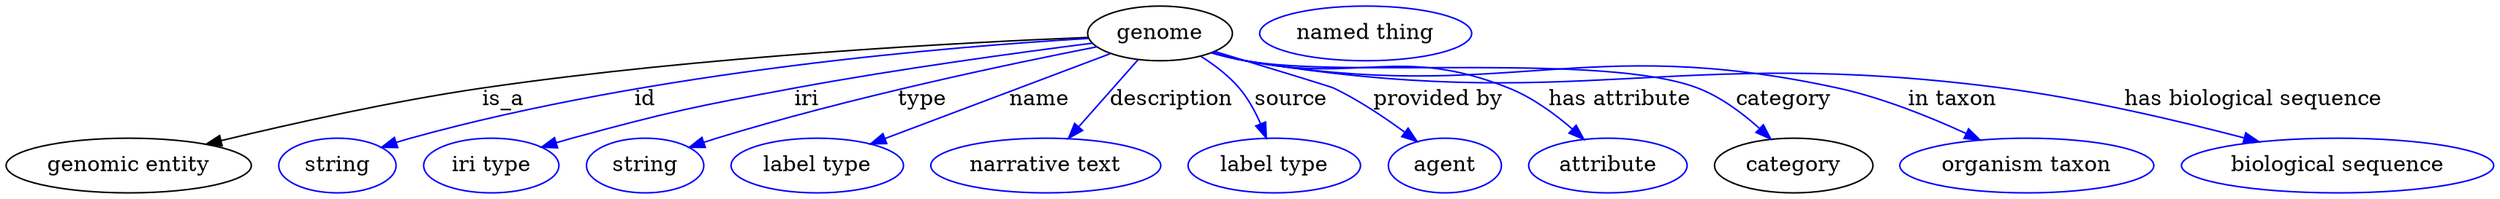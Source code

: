 digraph {
	graph [bb="0,0,1633.3,123"];
	node [label="\N"];
	genome	 [height=0.5,
		label=genome,
		pos="757.59,105",
		width=1.3179];
	"genomic entity"	 [height=0.5,
		pos="80.593,18",
		width=2.2387];
	genome -> "genomic entity"	 [label=is_a,
		lp="326.59,61.5",
		pos="e,133.2,31.704 710.26,103.28 628.69,99.848 456.51,90.539 312.59,69 254.65,60.328 189.56,45.573 143.11,34.159"];
	id	 [color=blue,
		height=0.5,
		label=string,
		pos="217.59,18",
		width=1.0652];
	genome -> id	 [color=blue,
		label=id,
		lp="405.59,61.5",
		pos="e,246.8,29.763 710.19,102.85 621.35,97.84 424.43,82.077 265.59,36 262.61,35.135 259.55,34.172 256.49,33.153",
		style=solid];
	iri	 [color=blue,
		height=0.5,
		label="iri type",
		pos="318.59,18",
		width=1.2277];
	genome -> iri	 [color=blue,
		label=iri,
		lp="517.59,61.5",
		pos="e,352.45,29.775 712.13,99.678 662.23,93.54 579.87,82.535 509.59,69 448.09,57.155 432.8,53.252 372.59,36 369.21,35.032 365.73,33.985 \
362.24,32.9",
		style=solid];
	type	 [color=blue,
		height=0.5,
		label=string,
		pos="419.59,18",
		width=1.0652];
	genome -> type	 [color=blue,
		label=type,
		lp="601.59,61.5",
		pos="e,448.74,29.77 714.64,96.899 657.39,85.629 553.2,63.474 466.59,36 463.86,35.133 461.06,34.193 458.24,33.212",
		style=solid];
	name	 [color=blue,
		height=0.5,
		label="label type",
		pos="532.59,18",
		width=1.5707];
	genome -> name	 [color=blue,
		label=name,
		lp="678.59,61.5",
		pos="e,568.75,31.98 723.91,91.975 685.16,76.992 621.33,52.313 578.17,35.622",
		style=solid];
	description	 [color=blue,
		height=0.5,
		label="narrative text",
		pos="682.59,18",
		width=2.0943];
	genome -> description	 [color=blue,
		label=description,
		lp="765.59,61.5",
		pos="e,697.89,35.75 742.78,87.812 731.93,75.227 717.02,57.937 704.76,43.712",
		style=solid];
	source	 [color=blue,
		height=0.5,
		label="label type",
		pos="832.59,18",
		width=1.5707];
	genome -> source	 [color=blue,
		label=source,
		lp="845.09,61.5",
		pos="e,827.49,36.365 785.58,90.213 794.45,84.499 803.72,77.317 810.59,69 816.18,62.236 820.58,53.837 823.92,45.819",
		style=solid];
	"provided by"	 [color=blue,
		height=0.5,
		label=agent,
		pos="944.59,18",
		width=1.0291];
	genome -> "provided by"	 [color=blue,
		label="provided by",
		lp="941.09,61.5",
		pos="e,926.11,33.91 793.71,93.277 800.32,91.165 807.16,89 813.59,87 840.18,78.74 848.61,81.29 873.59,69 889.34,61.251 905.36,50.094 918.18,\
40.189",
		style=solid];
	"has attribute"	 [color=blue,
		height=0.5,
		label=attribute,
		pos="1051.6,18",
		width=1.4443];
	genome -> "has attribute"	 [color=blue,
		label="has attribute",
		lp="1060.6,61.5",
		pos="e,1035.4,35.29 792.24,92.629 799.24,90.481 806.6,88.469 813.59,87 889.68,71.018 915.62,98.411 987.59,69 1002.4,62.945 1016.6,52.343 \
1027.8,42.368",
		style=solid];
	category	 [height=0.5,
		pos="1173.6,18",
		width=1.4443];
	genome -> category	 [color=blue,
		label=category,
		lp="1168.6,61.5",
		pos="e,1158.4,35.278 791.9,92.483 798.99,90.319 806.47,88.338 813.59,87 878.8,74.753 1049.8,93.259 1111.6,69 1126.3,63.218 1140.2,52.543 \
1151,42.448",
		style=solid];
	"in taxon"	 [color=blue,
		height=0.5,
		label="organism taxon",
		pos="1326.6,18",
		width=2.3109];
	genome -> "in taxon"	 [color=blue,
		label="in taxon",
		lp="1278.6,61.5",
		pos="e,1295.2,34.708 791.88,92.403 798.97,90.245 806.46,88.287 813.59,87 984.79,56.112 1034.9,107.13 1204.6,69 1232.8,62.654 1262.9,50.182 \
1286.1,39.161",
		style=solid];
	"has biological sequence"	 [color=blue,
		height=0.5,
		label="biological sequence",
		pos="1530.6,18",
		width=2.8525];
	genome -> "has biological sequence"	 [color=blue,
		label="has biological sequence",
		lp="1477.1,61.5",
		pos="e,1477.1,33.498 791.87,92.347 798.96,90.194 806.45,88.252 813.59,87 1031.7,48.752 1092.1,98.252 1311.6,69 1364.7,61.921 1423.9,47.764 \
1467.3,36.159",
		style=solid];
	"named thing_category"	 [color=blue,
		height=0.5,
		label="named thing",
		pos="892.59,105",
		width=1.9318];
}
